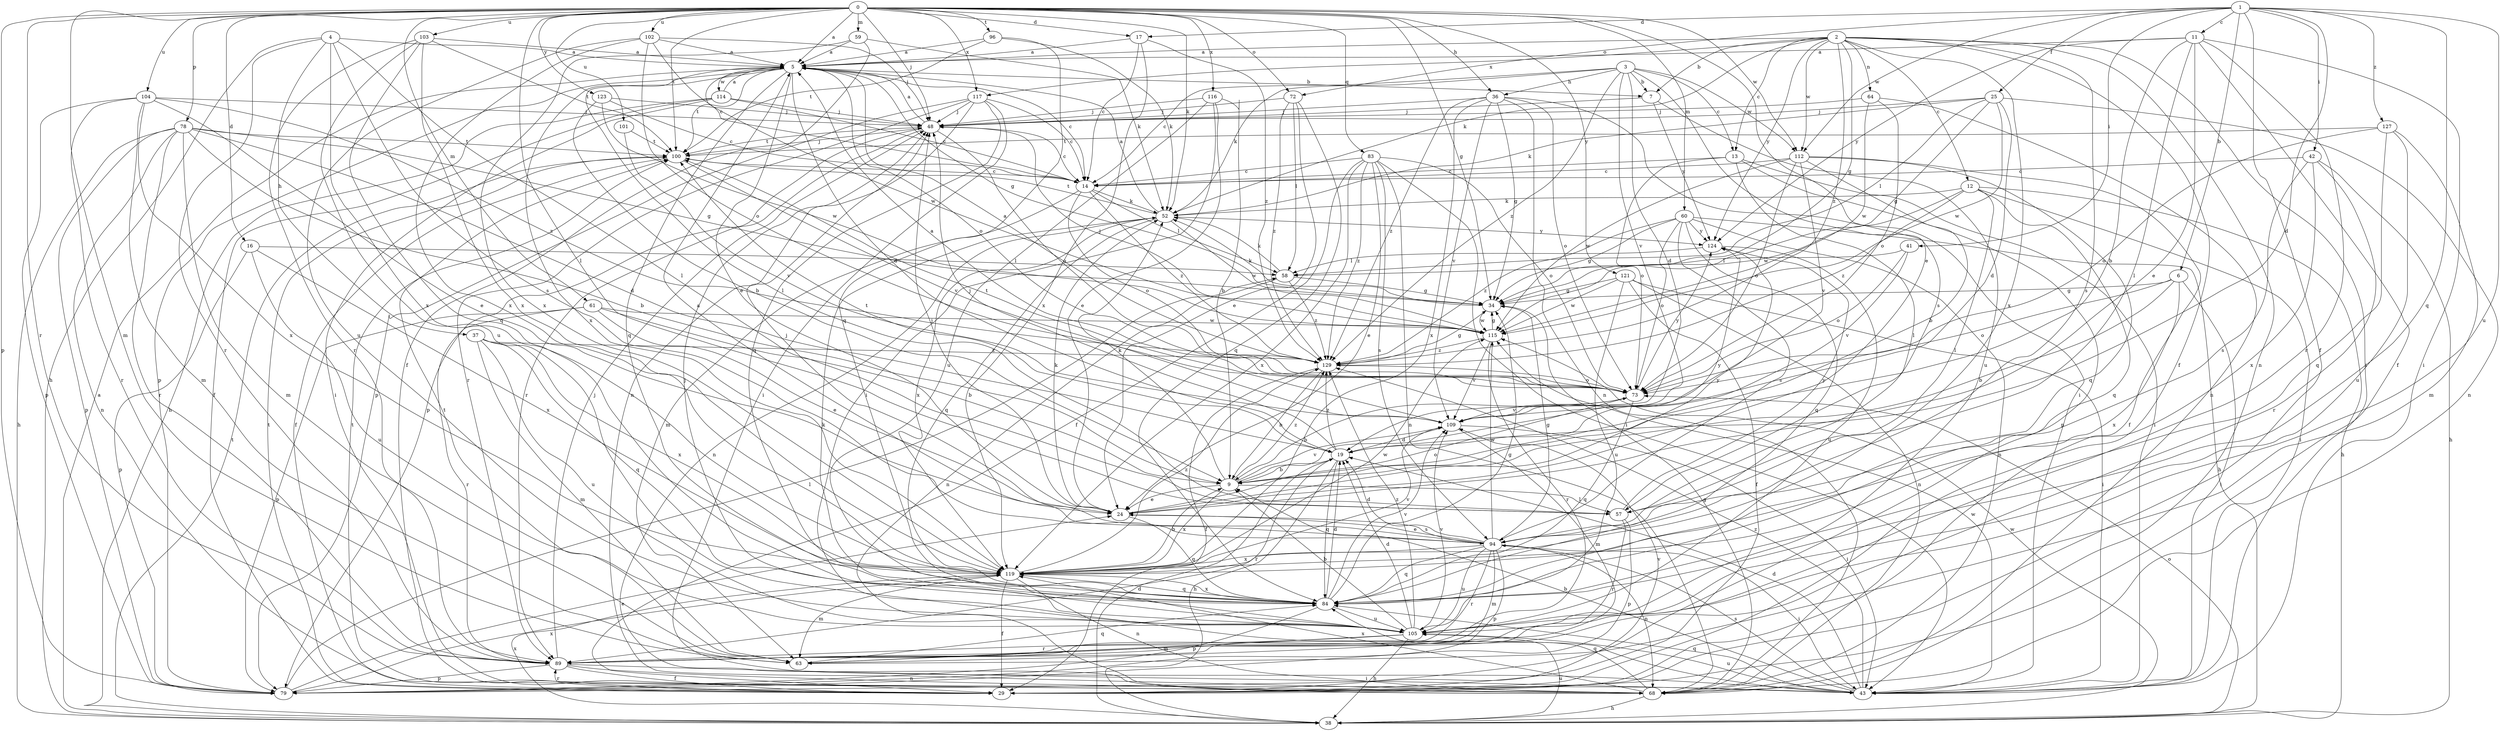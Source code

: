 strict digraph  {
0;
1;
2;
3;
4;
5;
6;
7;
9;
11;
12;
13;
14;
16;
17;
19;
24;
25;
29;
34;
36;
37;
38;
41;
42;
43;
48;
52;
57;
58;
59;
60;
61;
63;
64;
68;
72;
73;
78;
79;
83;
84;
89;
94;
96;
100;
101;
102;
103;
104;
105;
109;
112;
114;
115;
116;
117;
119;
121;
123;
124;
127;
129;
0 -> 5  [label=a];
0 -> 16  [label=d];
0 -> 17  [label=d];
0 -> 24  [label=e];
0 -> 34  [label=g];
0 -> 36  [label=h];
0 -> 48  [label=j];
0 -> 52  [label=k];
0 -> 57  [label=l];
0 -> 59  [label=m];
0 -> 60  [label=m];
0 -> 61  [label=m];
0 -> 63  [label=m];
0 -> 72  [label=o];
0 -> 78  [label=p];
0 -> 79  [label=p];
0 -> 83  [label=q];
0 -> 89  [label=r];
0 -> 96  [label=t];
0 -> 100  [label=t];
0 -> 101  [label=u];
0 -> 102  [label=u];
0 -> 103  [label=u];
0 -> 104  [label=u];
0 -> 112  [label=w];
0 -> 116  [label=x];
0 -> 117  [label=x];
0 -> 121  [label=y];
0 -> 123  [label=y];
1 -> 6  [label=b];
1 -> 11  [label=c];
1 -> 17  [label=d];
1 -> 19  [label=d];
1 -> 25  [label=f];
1 -> 29  [label=f];
1 -> 41  [label=i];
1 -> 42  [label=i];
1 -> 72  [label=o];
1 -> 84  [label=q];
1 -> 105  [label=u];
1 -> 112  [label=w];
1 -> 127  [label=z];
2 -> 5  [label=a];
2 -> 7  [label=b];
2 -> 12  [label=c];
2 -> 13  [label=c];
2 -> 29  [label=f];
2 -> 34  [label=g];
2 -> 43  [label=i];
2 -> 52  [label=k];
2 -> 64  [label=n];
2 -> 68  [label=n];
2 -> 94  [label=s];
2 -> 112  [label=w];
2 -> 117  [label=x];
2 -> 119  [label=x];
2 -> 124  [label=y];
2 -> 129  [label=z];
3 -> 7  [label=b];
3 -> 13  [label=c];
3 -> 14  [label=c];
3 -> 19  [label=d];
3 -> 36  [label=h];
3 -> 52  [label=k];
3 -> 94  [label=s];
3 -> 109  [label=v];
3 -> 112  [label=w];
3 -> 129  [label=z];
4 -> 5  [label=a];
4 -> 37  [label=h];
4 -> 38  [label=h];
4 -> 57  [label=l];
4 -> 89  [label=r];
4 -> 94  [label=s];
4 -> 119  [label=x];
5 -> 7  [label=b];
5 -> 14  [label=c];
5 -> 19  [label=d];
5 -> 24  [label=e];
5 -> 34  [label=g];
5 -> 57  [label=l];
5 -> 73  [label=o];
5 -> 79  [label=p];
5 -> 84  [label=q];
5 -> 100  [label=t];
5 -> 114  [label=w];
5 -> 115  [label=w];
5 -> 119  [label=x];
6 -> 9  [label=b];
6 -> 34  [label=g];
6 -> 43  [label=i];
6 -> 73  [label=o];
6 -> 119  [label=x];
7 -> 48  [label=j];
7 -> 105  [label=u];
7 -> 124  [label=y];
9 -> 24  [label=e];
9 -> 52  [label=k];
9 -> 57  [label=l];
9 -> 109  [label=v];
9 -> 119  [label=x];
9 -> 124  [label=y];
9 -> 129  [label=z];
11 -> 5  [label=a];
11 -> 9  [label=b];
11 -> 24  [label=e];
11 -> 29  [label=f];
11 -> 43  [label=i];
11 -> 57  [label=l];
11 -> 89  [label=r];
11 -> 124  [label=y];
12 -> 38  [label=h];
12 -> 43  [label=i];
12 -> 52  [label=k];
12 -> 57  [label=l];
12 -> 84  [label=q];
12 -> 115  [label=w];
12 -> 129  [label=z];
13 -> 14  [label=c];
13 -> 43  [label=i];
13 -> 57  [label=l];
13 -> 73  [label=o];
13 -> 79  [label=p];
14 -> 52  [label=k];
14 -> 58  [label=l];
14 -> 63  [label=m];
14 -> 73  [label=o];
14 -> 129  [label=z];
16 -> 58  [label=l];
16 -> 79  [label=p];
16 -> 105  [label=u];
16 -> 119  [label=x];
17 -> 5  [label=a];
17 -> 14  [label=c];
17 -> 119  [label=x];
17 -> 129  [label=z];
19 -> 9  [label=b];
19 -> 38  [label=h];
19 -> 48  [label=j];
19 -> 84  [label=q];
19 -> 89  [label=r];
19 -> 100  [label=t];
19 -> 129  [label=z];
24 -> 48  [label=j];
24 -> 52  [label=k];
24 -> 73  [label=o];
24 -> 84  [label=q];
24 -> 94  [label=s];
24 -> 124  [label=y];
25 -> 19  [label=d];
25 -> 34  [label=g];
25 -> 48  [label=j];
25 -> 52  [label=k];
25 -> 58  [label=l];
25 -> 68  [label=n];
25 -> 115  [label=w];
29 -> 89  [label=r];
29 -> 100  [label=t];
29 -> 109  [label=v];
34 -> 52  [label=k];
34 -> 115  [label=w];
36 -> 34  [label=g];
36 -> 43  [label=i];
36 -> 48  [label=j];
36 -> 68  [label=n];
36 -> 73  [label=o];
36 -> 109  [label=v];
36 -> 119  [label=x];
36 -> 129  [label=z];
37 -> 63  [label=m];
37 -> 84  [label=q];
37 -> 105  [label=u];
37 -> 119  [label=x];
37 -> 129  [label=z];
38 -> 5  [label=a];
38 -> 19  [label=d];
38 -> 73  [label=o];
38 -> 100  [label=t];
38 -> 105  [label=u];
38 -> 115  [label=w];
38 -> 119  [label=x];
41 -> 58  [label=l];
41 -> 73  [label=o];
41 -> 109  [label=v];
42 -> 14  [label=c];
42 -> 38  [label=h];
42 -> 89  [label=r];
42 -> 94  [label=s];
42 -> 119  [label=x];
43 -> 9  [label=b];
43 -> 19  [label=d];
43 -> 84  [label=q];
43 -> 94  [label=s];
43 -> 105  [label=u];
43 -> 115  [label=w];
43 -> 129  [label=z];
48 -> 5  [label=a];
48 -> 14  [label=c];
48 -> 73  [label=o];
48 -> 79  [label=p];
48 -> 89  [label=r];
48 -> 100  [label=t];
52 -> 5  [label=a];
52 -> 68  [label=n];
52 -> 84  [label=q];
52 -> 100  [label=t];
52 -> 115  [label=w];
52 -> 119  [label=x];
52 -> 124  [label=y];
57 -> 79  [label=p];
57 -> 89  [label=r];
57 -> 124  [label=y];
58 -> 34  [label=g];
58 -> 52  [label=k];
58 -> 68  [label=n];
58 -> 129  [label=z];
59 -> 5  [label=a];
59 -> 29  [label=f];
59 -> 52  [label=k];
59 -> 119  [label=x];
60 -> 34  [label=g];
60 -> 38  [label=h];
60 -> 68  [label=n];
60 -> 73  [label=o];
60 -> 84  [label=q];
60 -> 94  [label=s];
60 -> 124  [label=y];
60 -> 129  [label=z];
61 -> 9  [label=b];
61 -> 24  [label=e];
61 -> 79  [label=p];
61 -> 89  [label=r];
61 -> 115  [label=w];
63 -> 84  [label=q];
63 -> 100  [label=t];
64 -> 48  [label=j];
64 -> 68  [label=n];
64 -> 73  [label=o];
64 -> 115  [label=w];
68 -> 34  [label=g];
68 -> 38  [label=h];
68 -> 84  [label=q];
68 -> 100  [label=t];
68 -> 119  [label=x];
72 -> 24  [label=e];
72 -> 48  [label=j];
72 -> 58  [label=l];
72 -> 84  [label=q];
72 -> 129  [label=z];
73 -> 5  [label=a];
73 -> 9  [label=b];
73 -> 84  [label=q];
73 -> 109  [label=v];
73 -> 124  [label=y];
78 -> 9  [label=b];
78 -> 19  [label=d];
78 -> 34  [label=g];
78 -> 38  [label=h];
78 -> 63  [label=m];
78 -> 68  [label=n];
78 -> 79  [label=p];
78 -> 89  [label=r];
78 -> 100  [label=t];
79 -> 24  [label=e];
79 -> 58  [label=l];
79 -> 119  [label=x];
83 -> 14  [label=c];
83 -> 24  [label=e];
83 -> 29  [label=f];
83 -> 43  [label=i];
83 -> 68  [label=n];
83 -> 73  [label=o];
83 -> 94  [label=s];
83 -> 119  [label=x];
83 -> 129  [label=z];
84 -> 19  [label=d];
84 -> 34  [label=g];
84 -> 79  [label=p];
84 -> 105  [label=u];
84 -> 109  [label=v];
84 -> 119  [label=x];
89 -> 29  [label=f];
89 -> 43  [label=i];
89 -> 48  [label=j];
89 -> 68  [label=n];
89 -> 79  [label=p];
94 -> 5  [label=a];
94 -> 19  [label=d];
94 -> 24  [label=e];
94 -> 34  [label=g];
94 -> 43  [label=i];
94 -> 48  [label=j];
94 -> 63  [label=m];
94 -> 68  [label=n];
94 -> 79  [label=p];
94 -> 84  [label=q];
94 -> 89  [label=r];
94 -> 105  [label=u];
94 -> 115  [label=w];
94 -> 119  [label=x];
96 -> 5  [label=a];
96 -> 52  [label=k];
96 -> 84  [label=q];
96 -> 100  [label=t];
100 -> 14  [label=c];
100 -> 29  [label=f];
100 -> 48  [label=j];
100 -> 109  [label=v];
101 -> 100  [label=t];
101 -> 109  [label=v];
102 -> 5  [label=a];
102 -> 14  [label=c];
102 -> 48  [label=j];
102 -> 73  [label=o];
102 -> 105  [label=u];
102 -> 119  [label=x];
103 -> 5  [label=a];
103 -> 84  [label=q];
103 -> 89  [label=r];
103 -> 100  [label=t];
103 -> 105  [label=u];
103 -> 119  [label=x];
104 -> 24  [label=e];
104 -> 48  [label=j];
104 -> 63  [label=m];
104 -> 79  [label=p];
104 -> 89  [label=r];
104 -> 119  [label=x];
104 -> 129  [label=z];
105 -> 9  [label=b];
105 -> 19  [label=d];
105 -> 38  [label=h];
105 -> 48  [label=j];
105 -> 52  [label=k];
105 -> 63  [label=m];
105 -> 89  [label=r];
105 -> 109  [label=v];
105 -> 129  [label=z];
109 -> 19  [label=d];
109 -> 43  [label=i];
109 -> 63  [label=m];
109 -> 100  [label=t];
112 -> 9  [label=b];
112 -> 14  [label=c];
112 -> 29  [label=f];
112 -> 73  [label=o];
112 -> 84  [label=q];
112 -> 109  [label=v];
112 -> 115  [label=w];
114 -> 5  [label=a];
114 -> 14  [label=c];
114 -> 29  [label=f];
114 -> 38  [label=h];
114 -> 43  [label=i];
114 -> 48  [label=j];
115 -> 34  [label=g];
115 -> 48  [label=j];
115 -> 89  [label=r];
115 -> 109  [label=v];
115 -> 129  [label=z];
116 -> 9  [label=b];
116 -> 24  [label=e];
116 -> 43  [label=i];
116 -> 48  [label=j];
116 -> 105  [label=u];
117 -> 14  [label=c];
117 -> 43  [label=i];
117 -> 48  [label=j];
117 -> 68  [label=n];
117 -> 79  [label=p];
117 -> 84  [label=q];
117 -> 89  [label=r];
119 -> 9  [label=b];
119 -> 29  [label=f];
119 -> 63  [label=m];
119 -> 68  [label=n];
119 -> 84  [label=q];
119 -> 109  [label=v];
119 -> 115  [label=w];
119 -> 129  [label=z];
121 -> 29  [label=f];
121 -> 34  [label=g];
121 -> 43  [label=i];
121 -> 68  [label=n];
121 -> 105  [label=u];
121 -> 115  [label=w];
123 -> 9  [label=b];
123 -> 14  [label=c];
123 -> 48  [label=j];
123 -> 115  [label=w];
124 -> 58  [label=l];
124 -> 105  [label=u];
127 -> 63  [label=m];
127 -> 73  [label=o];
127 -> 84  [label=q];
127 -> 100  [label=t];
127 -> 105  [label=u];
129 -> 5  [label=a];
129 -> 9  [label=b];
129 -> 29  [label=f];
129 -> 34  [label=g];
129 -> 73  [label=o];
}
